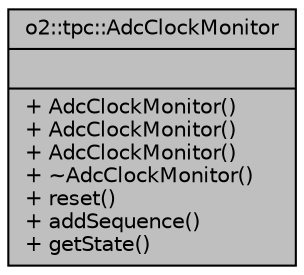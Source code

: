 digraph "o2::tpc::AdcClockMonitor"
{
 // INTERACTIVE_SVG=YES
  bgcolor="transparent";
  edge [fontname="Helvetica",fontsize="10",labelfontname="Helvetica",labelfontsize="10"];
  node [fontname="Helvetica",fontsize="10",shape=record];
  Node1 [label="{o2::tpc::AdcClockMonitor\n||+ AdcClockMonitor()\l+ AdcClockMonitor()\l+ AdcClockMonitor()\l+ ~AdcClockMonitor()\l+ reset()\l+ addSequence()\l+ getState()\l}",height=0.2,width=0.4,color="black", fillcolor="grey75", style="filled", fontcolor="black"];
}
